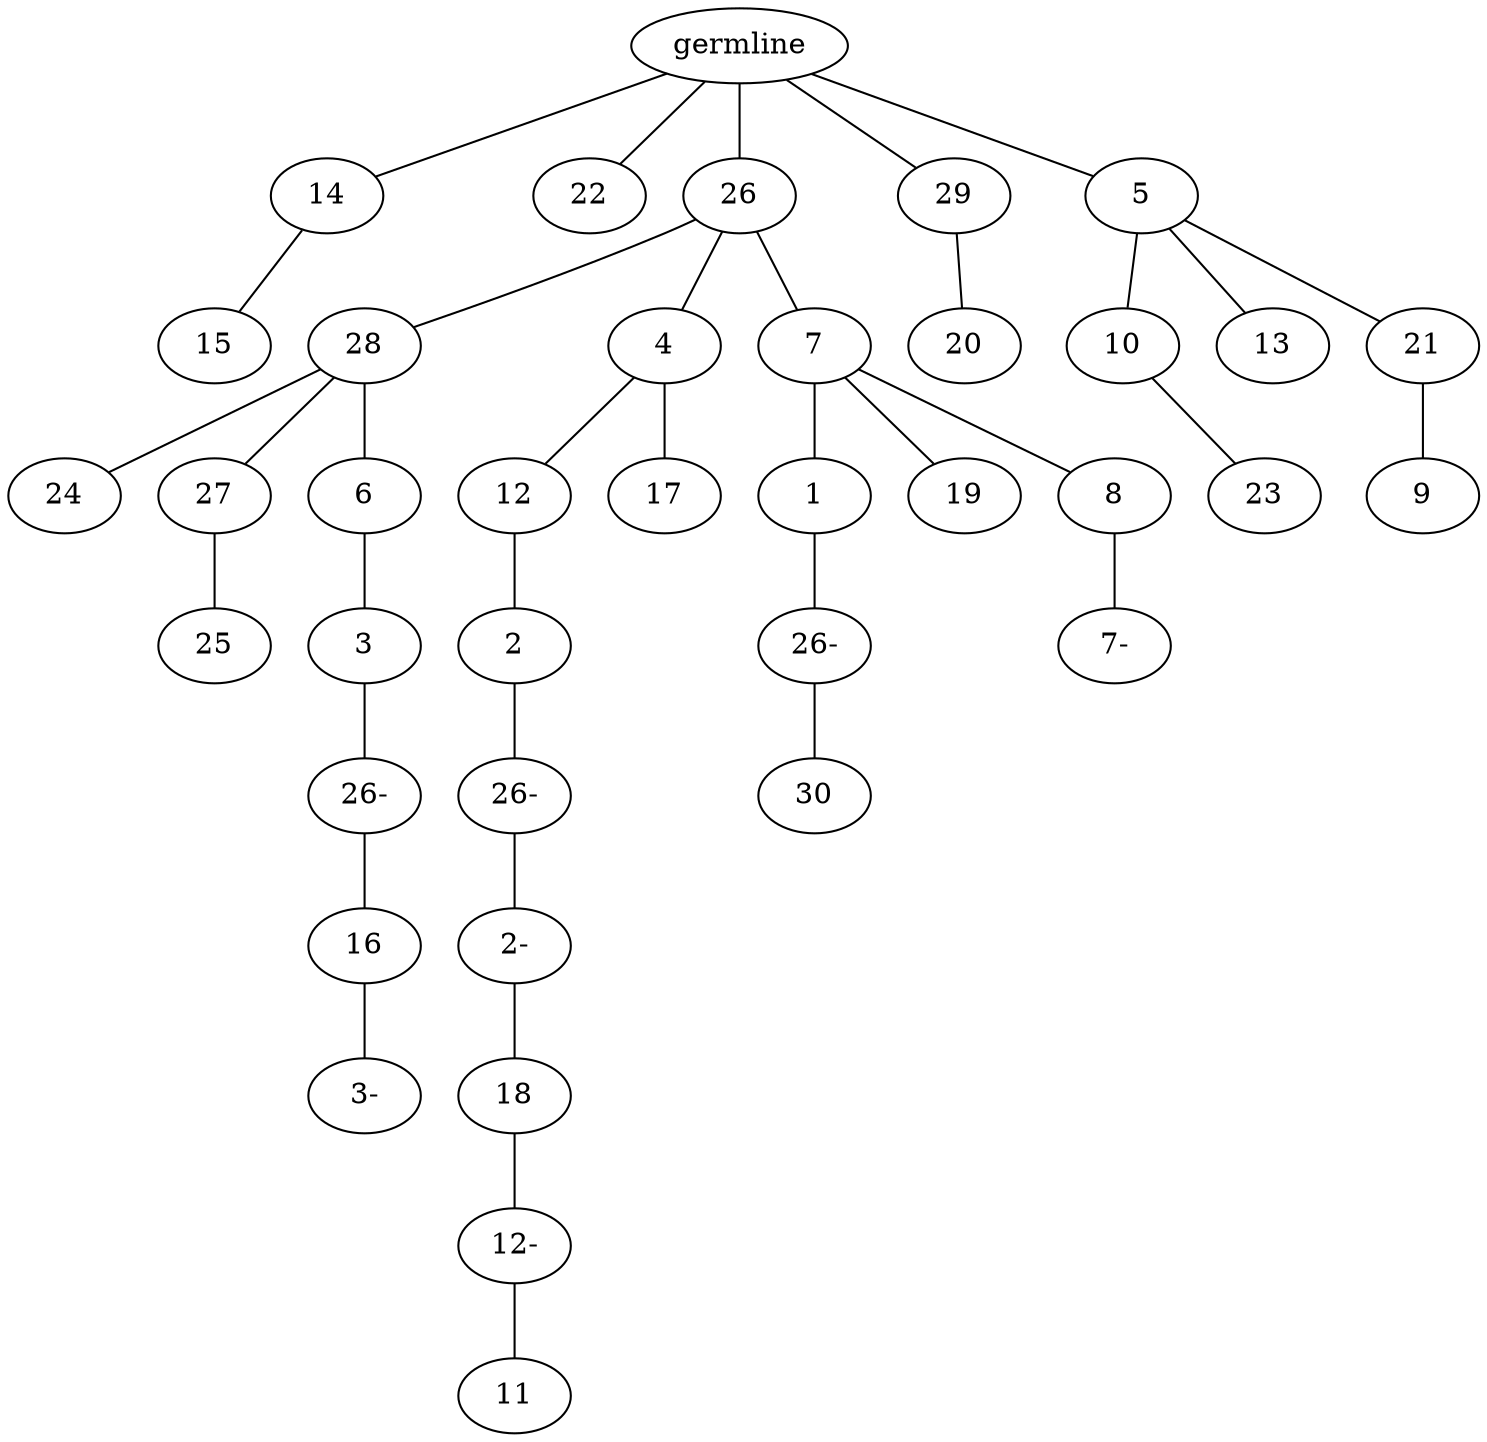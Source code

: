 graph tree {
    "139623700097440" [label="germline"];
    "139623700734160" [label="14"];
    "139623701326000" [label="15"];
    "139623700737328" [label="22"];
    "139623701329520" [label="26"];
    "139623701324896" [label="28"];
    "139623701325376" [label="24"];
    "139623701324272" [label="27"];
    "139623701332224" [label="25"];
    "139623701326576" [label="6"];
    "139623701335728" [label="3"];
    "139623701335872" [label="26-"];
    "139623701334048" [label="16"];
    "139623700828320" [label="3-"];
    "139623701327296" [label="4"];
    "139623701333568" [label="12"];
    "139623701333712" [label="2"];
    "139623700832208" [label="26-"];
    "139623700828416" [label="2-"];
    "139623700830864" [label="18"];
    "139623700878144" [label="12-"];
    "139623700881120" [label="11"];
    "139623701333088" [label="17"];
    "139623701326384" [label="7"];
    "139623701334240" [label="1"];
    "139623700830240" [label="26-"];
    "139623700831968" [label="30"];
    "139623700828944" [label="19"];
    "139623700829856" [label="8"];
    "139623700831776" [label="7-"];
    "139623701329664" [label="29"];
    "139623701323936" [label="20"];
    "139623701335920" [label="5"];
    "139623701325040" [label="10"];
    "139623700880160" [label="23"];
    "139623700878528" [label="13"];
    "139623700879152" [label="21"];
    "139623700878384" [label="9"];
    "139623700097440" -- "139623700734160";
    "139623700097440" -- "139623700737328";
    "139623700097440" -- "139623701329520";
    "139623700097440" -- "139623701329664";
    "139623700097440" -- "139623701335920";
    "139623700734160" -- "139623701326000";
    "139623701329520" -- "139623701324896";
    "139623701329520" -- "139623701327296";
    "139623701329520" -- "139623701326384";
    "139623701324896" -- "139623701325376";
    "139623701324896" -- "139623701324272";
    "139623701324896" -- "139623701326576";
    "139623701324272" -- "139623701332224";
    "139623701326576" -- "139623701335728";
    "139623701335728" -- "139623701335872";
    "139623701335872" -- "139623701334048";
    "139623701334048" -- "139623700828320";
    "139623701327296" -- "139623701333568";
    "139623701327296" -- "139623701333088";
    "139623701333568" -- "139623701333712";
    "139623701333712" -- "139623700832208";
    "139623700832208" -- "139623700828416";
    "139623700828416" -- "139623700830864";
    "139623700830864" -- "139623700878144";
    "139623700878144" -- "139623700881120";
    "139623701326384" -- "139623701334240";
    "139623701326384" -- "139623700828944";
    "139623701326384" -- "139623700829856";
    "139623701334240" -- "139623700830240";
    "139623700830240" -- "139623700831968";
    "139623700829856" -- "139623700831776";
    "139623701329664" -- "139623701323936";
    "139623701335920" -- "139623701325040";
    "139623701335920" -- "139623700878528";
    "139623701335920" -- "139623700879152";
    "139623701325040" -- "139623700880160";
    "139623700879152" -- "139623700878384";
}

